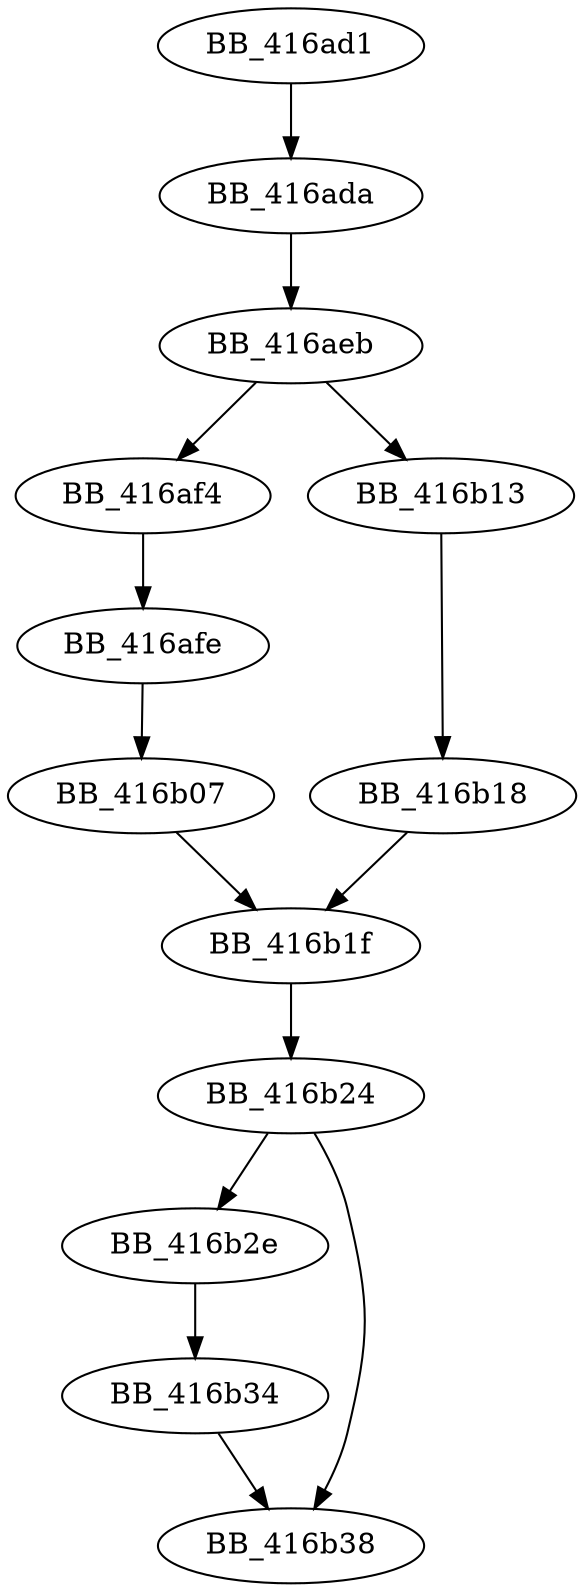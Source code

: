 DiGraph __Getctype{
BB_416ad1->BB_416ada
BB_416ada->BB_416aeb
BB_416aeb->BB_416af4
BB_416aeb->BB_416b13
BB_416af4->BB_416afe
BB_416afe->BB_416b07
BB_416b07->BB_416b1f
BB_416b13->BB_416b18
BB_416b18->BB_416b1f
BB_416b1f->BB_416b24
BB_416b24->BB_416b2e
BB_416b24->BB_416b38
BB_416b2e->BB_416b34
BB_416b34->BB_416b38
}
